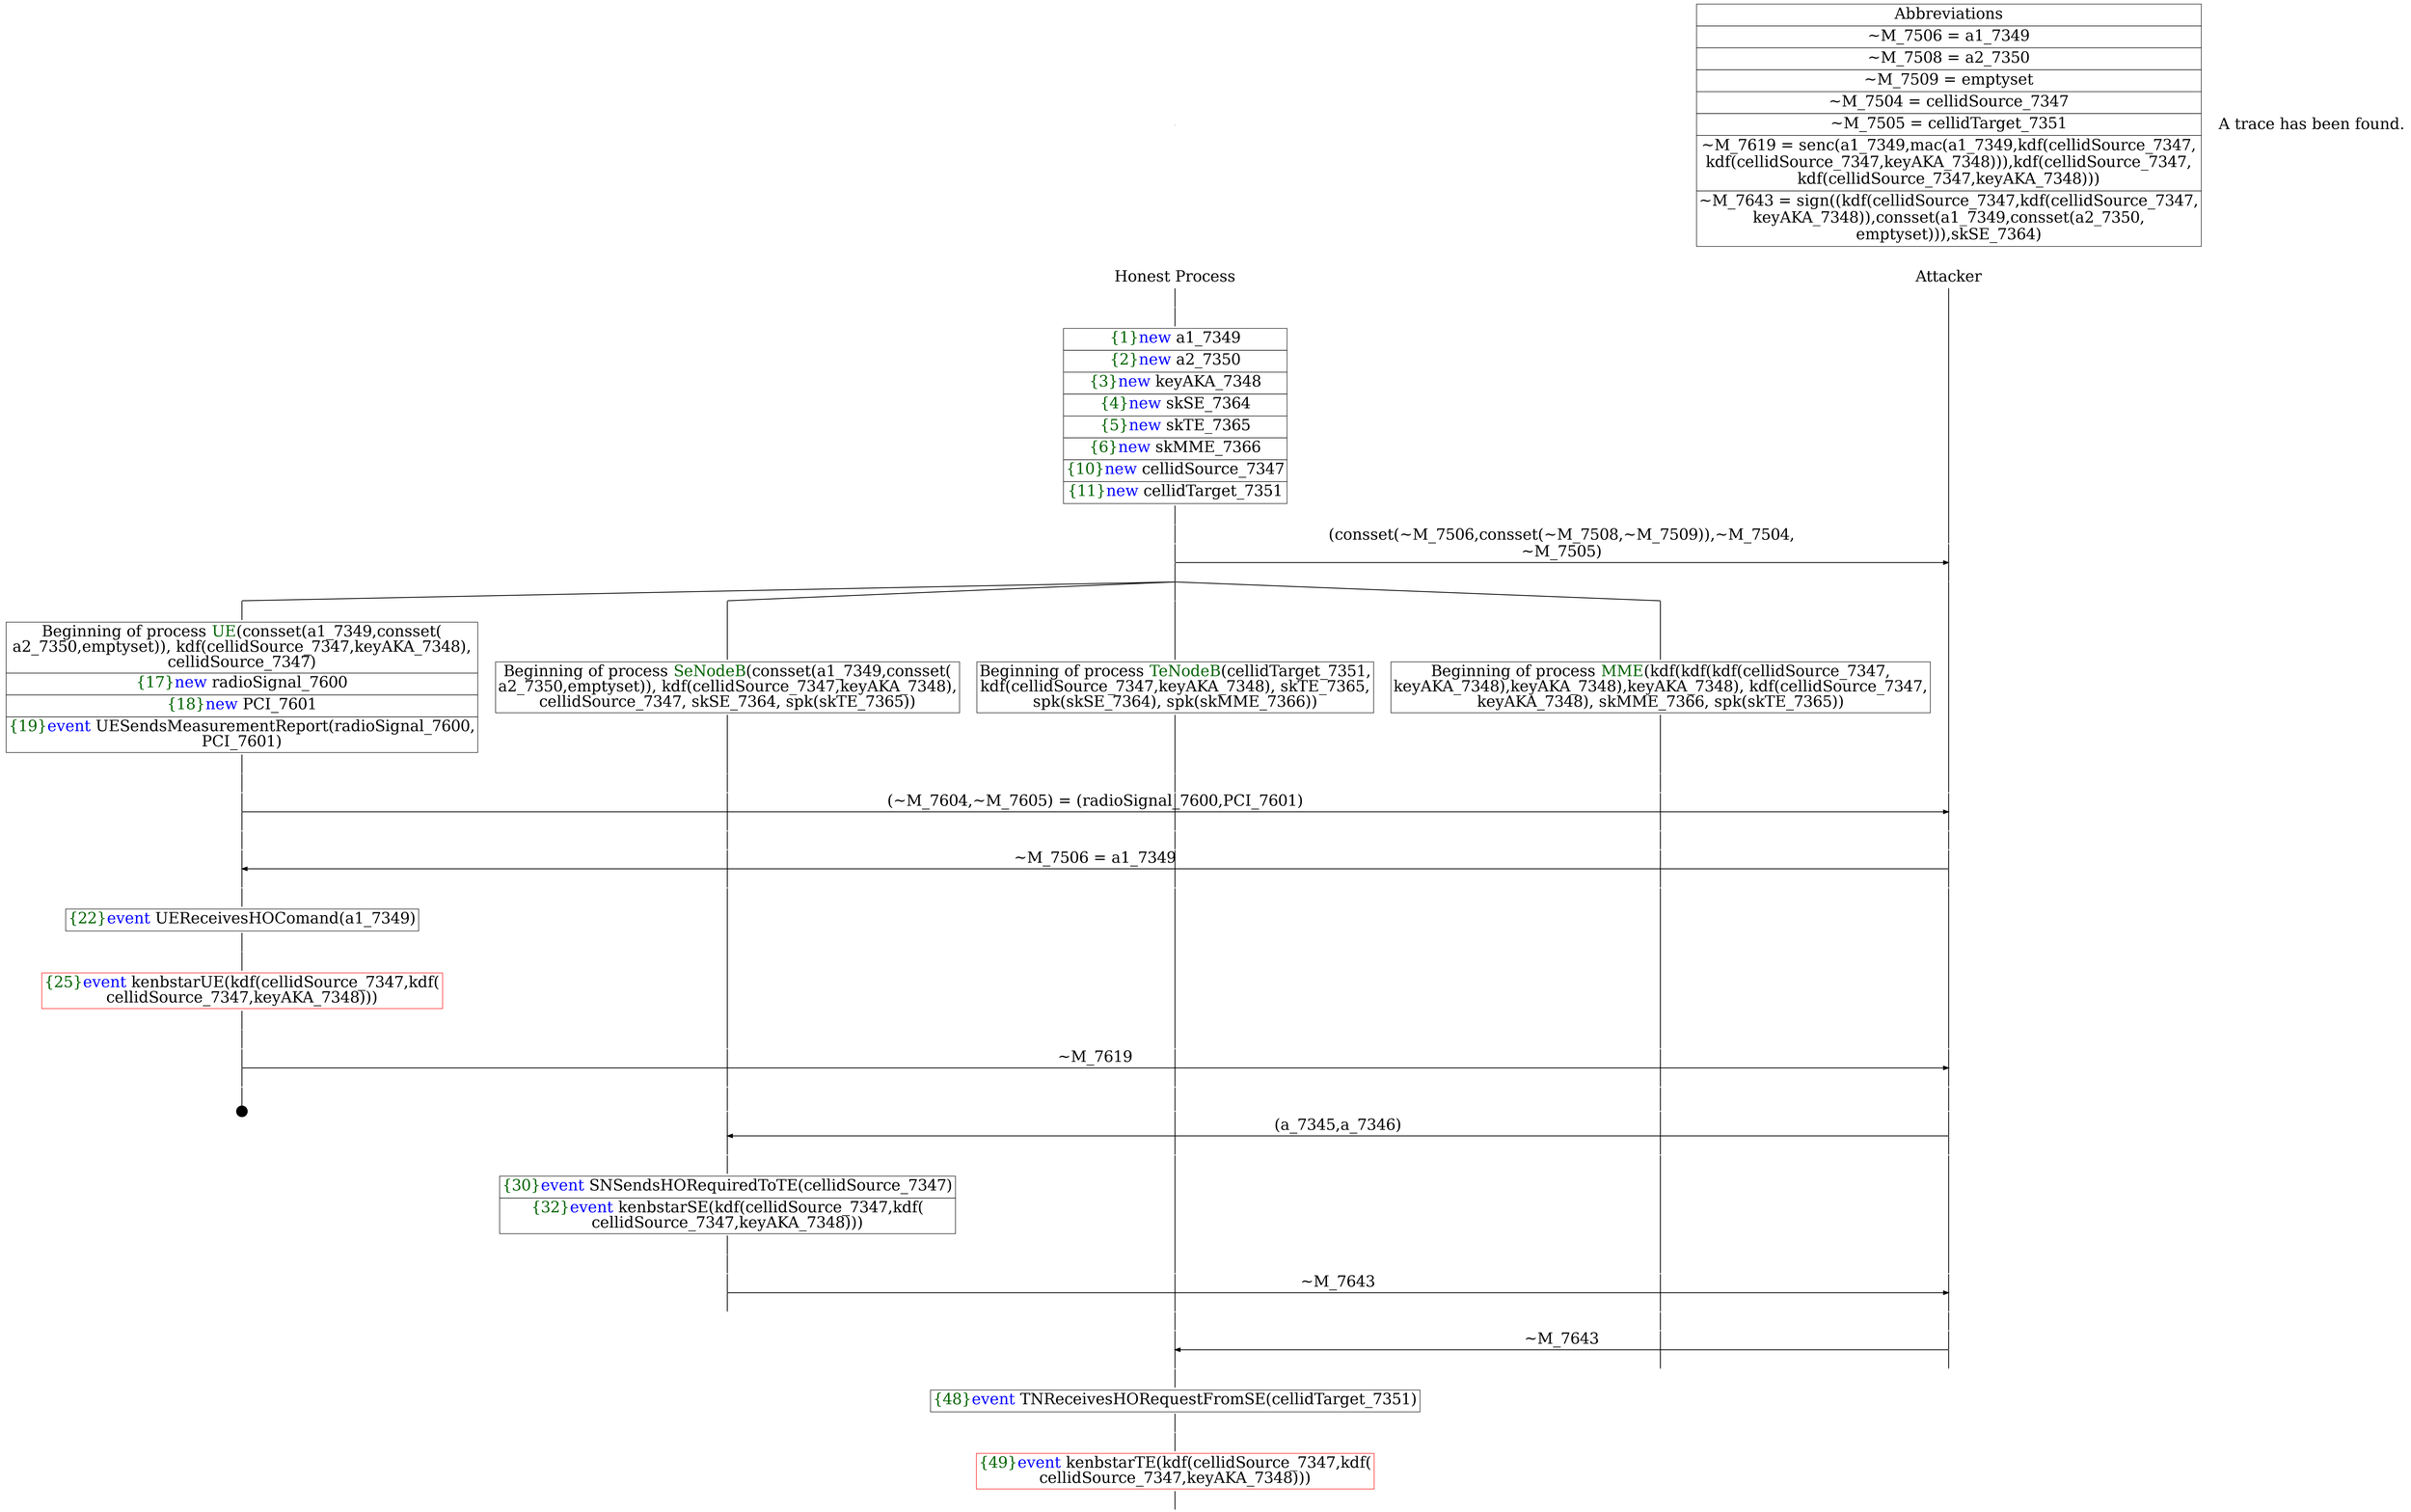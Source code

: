 digraph {
graph [ordering = out]
edge [arrowhead = none, penwidth = 1.6, fontsize = 30]
node [shape = point, width = 0, height = 0, fontsize = 30]
Trace<br/>
[label = <A trace has been found.<br/>
>, shape = plaintext]
P0__0 [label = "Honest Process", shape = plaintext]
P__0 [label = "Attacker", shape = plaintext]
Trace -> P0__0 [label = "", style = invisible, weight = 100]{rank = same; P0__0 P__0}
P0__0 -> P0__1 [label = <>, weight = 100]
P0__1 -> P0__2 [label = <>, weight = 100]
P0__2 [shape = plaintext, label = <<TABLE BORDER="0" CELLBORDER="1" CELLSPACING="0" CELLPADDING="4"> <TR><TD><FONT COLOR="darkgreen">{1}</FONT><FONT COLOR="blue">new </FONT>a1_7349</TD></TR><TR><TD><FONT COLOR="darkgreen">{2}</FONT><FONT COLOR="blue">new </FONT>a2_7350</TD></TR><TR><TD><FONT COLOR="darkgreen">{3}</FONT><FONT COLOR="blue">new </FONT>keyAKA_7348</TD></TR><TR><TD><FONT COLOR="darkgreen">{4}</FONT><FONT COLOR="blue">new </FONT>skSE_7364</TD></TR><TR><TD><FONT COLOR="darkgreen">{5}</FONT><FONT COLOR="blue">new </FONT>skTE_7365</TD></TR><TR><TD><FONT COLOR="darkgreen">{6}</FONT><FONT COLOR="blue">new </FONT>skMME_7366</TD></TR><TR><TD><FONT COLOR="darkgreen">{10}</FONT><FONT COLOR="blue">new </FONT>cellidSource_7347</TD></TR><TR><TD><FONT COLOR="darkgreen">{11}</FONT><FONT COLOR="blue">new </FONT>cellidTarget_7351</TD></TR></TABLE>>]
P0__2 -> P0__3 [label = <>, weight = 100]
P0__3 -> P0__4 [label = <>, weight = 100]
P__0 -> P__1 [label = <>, weight = 100]
{rank = same; P__1 P0__4}
P0__4 -> P0__5 [label = <>, weight = 100]
P__1 -> P__2 [label = <>, weight = 100]
{rank = same; P__2 P0__5}
P0__5 -> P__2 [label = <(consset(~M_7506,consset(~M_7508,~M_7509)),~M_7504,<br/>
~M_7505)>, arrowhead = normal]
P0__5 -> P0__6 [label = <>, weight = 100]
P__2 -> P__3 [label = <>, weight = 100]
{rank = same; P__3 P0__6}
/*RPar */
P0__6 -> P0_3__6 [label = <>]
P0__6 -> P0_2__6 [label = <>]
P0__6 -> P0_1__6 [label = <>]
P0__6 -> P0_0__6 [label = <>]
P0__6 [label = "", fixedsize = false, width = 0, height = 0, shape = none]
{rank = same; P0_0__6 P0_1__6 P0_2__6 P0_3__6}
P0_0__6 -> P0_0__7 [label = <>, weight = 100]
P0_0__7 [shape = plaintext, label = <<TABLE BORDER="0" CELLBORDER="1" CELLSPACING="0" CELLPADDING="4"> <TR><TD>Beginning of process <FONT COLOR="darkgreen">MME</FONT>(kdf(kdf(kdf(cellidSource_7347,<br/>
keyAKA_7348),keyAKA_7348),keyAKA_7348), kdf(cellidSource_7347,<br/>
keyAKA_7348), skMME_7366, spk(skTE_7365))</TD></TR></TABLE>>]
P0_0__7 -> P0_0__8 [label = <>, weight = 100]
P0_1__6 -> P0_1__7 [label = <>, weight = 100]
P0_1__7 [shape = plaintext, label = <<TABLE BORDER="0" CELLBORDER="1" CELLSPACING="0" CELLPADDING="4"> <TR><TD>Beginning of process <FONT COLOR="darkgreen">TeNodeB</FONT>(cellidTarget_7351,<br/>
kdf(cellidSource_7347,keyAKA_7348), skTE_7365,<br/>
spk(skSE_7364), spk(skMME_7366))</TD></TR></TABLE>>]
P0_1__7 -> P0_1__8 [label = <>, weight = 100]
P0_2__6 -> P0_2__7 [label = <>, weight = 100]
P0_2__7 [shape = plaintext, label = <<TABLE BORDER="0" CELLBORDER="1" CELLSPACING="0" CELLPADDING="4"> <TR><TD>Beginning of process <FONT COLOR="darkgreen">SeNodeB</FONT>(consset(a1_7349,consset(<br/>
a2_7350,emptyset)), kdf(cellidSource_7347,keyAKA_7348),<br/>
cellidSource_7347, skSE_7364, spk(skTE_7365))</TD></TR></TABLE>>]
P0_2__7 -> P0_2__8 [label = <>, weight = 100]
P0_3__6 -> P0_3__7 [label = <>, weight = 100]
P0_3__7 [shape = plaintext, label = <<TABLE BORDER="0" CELLBORDER="1" CELLSPACING="0" CELLPADDING="4"> <TR><TD>Beginning of process <FONT COLOR="darkgreen">UE</FONT>(consset(a1_7349,consset(<br/>
a2_7350,emptyset)), kdf(cellidSource_7347,keyAKA_7348),<br/>
cellidSource_7347)</TD></TR><TR><TD><FONT COLOR="darkgreen">{17}</FONT><FONT COLOR="blue">new </FONT>radioSignal_7600</TD></TR><TR><TD><FONT COLOR="darkgreen">{18}</FONT><FONT COLOR="blue">new </FONT>PCI_7601</TD></TR><TR><TD><FONT COLOR="darkgreen">{19}</FONT><FONT COLOR="blue">event</FONT> UESendsMeasurementReport(radioSignal_7600,<br/>
PCI_7601)</TD></TR></TABLE>>]
P0_3__7 -> P0_3__8 [label = <>, weight = 100]
P0_3__8 -> P0_3__9 [label = <>, weight = 100]
P0_2__8 -> P0_2__9 [label = <>, weight = 100]
P0_1__8 -> P0_1__9 [label = <>, weight = 100]
P0_0__8 -> P0_0__9 [label = <>, weight = 100]
P__3 -> P__4 [label = <>, weight = 100]
{rank = same; P__4 P0_0__9 P0_1__9 P0_2__9 P0_3__9}
P0_3__9 -> P0_3__10 [label = <>, weight = 100]
P__4 -> P__5 [label = <>, weight = 100]
{rank = same; P__5 P0_3__10}
P0_3__10 -> P__5 [label = <(~M_7604,~M_7605) = (radioSignal_7600,PCI_7601)>, arrowhead = normal]
P0_3__10 -> P0_3__11 [label = <>, weight = 100]
P0_2__9 -> P0_2__10 [label = <>, weight = 100]
P0_1__9 -> P0_1__10 [label = <>, weight = 100]
P0_0__9 -> P0_0__10 [label = <>, weight = 100]
P__5 -> P__6 [label = <>, weight = 100]
{rank = same; P__6 P0_0__10 P0_1__10 P0_2__10 P0_3__11}
P0_3__11 -> P0_3__12 [label = <>, weight = 100]
P0_2__10 -> P0_2__11 [label = <>, weight = 100]
P0_1__10 -> P0_1__11 [label = <>, weight = 100]
P0_0__10 -> P0_0__11 [label = <>, weight = 100]
P__6 -> P__7 [label = <>, weight = 100]
{rank = same; P__7 P0_0__11 P0_1__11 P0_2__11 P0_3__12}
P0_3__12 -> P0_3__13 [label = <>, weight = 100]
P__7 -> P__8 [label = <>, weight = 100]
{rank = same; P__8 P0_3__13}
P0_3__13 -> P__8 [label = <~M_7506 = a1_7349>, dir = back, arrowhead = normal]
P0_3__13 -> P0_3__14 [label = <>, weight = 100]
P0_2__11 -> P0_2__12 [label = <>, weight = 100]
P0_1__11 -> P0_1__12 [label = <>, weight = 100]
P0_0__11 -> P0_0__12 [label = <>, weight = 100]
P__8 -> P__9 [label = <>, weight = 100]
{rank = same; P__9 P0_0__12 P0_1__12 P0_2__12 P0_3__14}
P0_3__14 -> P0_3__15 [label = <>, weight = 100]
P0_3__15 [shape = plaintext, label = <<TABLE BORDER="0" CELLBORDER="1" CELLSPACING="0" CELLPADDING="4"> <TR><TD><FONT COLOR="darkgreen">{22}</FONT><FONT COLOR="blue">event</FONT> UEReceivesHOComand(a1_7349)</TD></TR></TABLE>>]
P0_3__15 -> P0_3__16 [label = <>, weight = 100]
P0_3__16 -> P0_3__17 [label = <>, weight = 100]
P0_3__17 [color = red, shape = plaintext, label = <<TABLE BORDER="0" CELLBORDER="1" CELLSPACING="0" CELLPADDING="4"> <TR><TD><FONT COLOR="darkgreen">{25}</FONT><FONT COLOR="blue">event</FONT> kenbstarUE(kdf(cellidSource_7347,kdf(<br/>
cellidSource_7347,keyAKA_7348)))</TD></TR></TABLE>>]
P0_3__17 -> P0_3__18 [label = <>, weight = 100]
P0_3__18 -> P0_3__19 [label = <>, weight = 100]
P0_2__12 -> P0_2__13 [label = <>, weight = 100]
P0_1__12 -> P0_1__13 [label = <>, weight = 100]
P0_0__12 -> P0_0__13 [label = <>, weight = 100]
P__9 -> P__10 [label = <>, weight = 100]
{rank = same; P__10 P0_0__13 P0_1__13 P0_2__13 P0_3__19}
P0_3__19 -> P0_3__20 [label = <>, weight = 100]
P__10 -> P__11 [label = <>, weight = 100]
{rank = same; P__11 P0_3__20}
P0_3__20 -> P__11 [label = <~M_7619>, arrowhead = normal]
P0_3__20 -> P0_3__21 [label = <>, weight = 100]
P0_2__13 -> P0_2__14 [label = <>, weight = 100]
P0_1__13 -> P0_1__14 [label = <>, weight = 100]
P0_0__13 -> P0_0__14 [label = <>, weight = 100]
P__11 -> P__12 [label = <>, weight = 100]
{rank = same; P__12 P0_0__14 P0_1__14 P0_2__14 P0_3__21}
P0_3__22 [label = "", width = 0.3, height = 0.3]
P0_3__21 -> P0_3__22 [label = <>, weight = 100]
P0_2__14 -> P0_2__15 [label = <>, weight = 100]
P0_1__14 -> P0_1__15 [label = <>, weight = 100]
P0_0__14 -> P0_0__15 [label = <>, weight = 100]
P__12 -> P__13 [label = <>, weight = 100]
{rank = same; P__13 P0_0__15 P0_1__15 P0_2__15}
P0_2__15 -> P0_2__16 [label = <>, weight = 100]
P__13 -> P__14 [label = <>, weight = 100]
{rank = same; P__14 P0_2__16}
P0_2__16 -> P__14 [label = <(a_7345,a_7346)>, dir = back, arrowhead = normal]
P0_2__16 -> P0_2__17 [label = <>, weight = 100]
P0_1__15 -> P0_1__16 [label = <>, weight = 100]
P0_0__15 -> P0_0__16 [label = <>, weight = 100]
P__14 -> P__15 [label = <>, weight = 100]
{rank = same; P__15 P0_0__16 P0_1__16 P0_2__17}
P0_2__17 -> P0_2__18 [label = <>, weight = 100]
P0_2__18 [shape = plaintext, label = <<TABLE BORDER="0" CELLBORDER="1" CELLSPACING="0" CELLPADDING="4"> <TR><TD><FONT COLOR="darkgreen">{30}</FONT><FONT COLOR="blue">event</FONT> SNSendsHORequiredToTE(cellidSource_7347)<br/>
</TD></TR><TR><TD><FONT COLOR="darkgreen">{32}</FONT><FONT COLOR="blue">event</FONT> kenbstarSE(kdf(cellidSource_7347,kdf(<br/>
cellidSource_7347,keyAKA_7348)))</TD></TR></TABLE>>]
P0_2__18 -> P0_2__19 [label = <>, weight = 100]
P0_2__19 -> P0_2__20 [label = <>, weight = 100]
P0_1__16 -> P0_1__17 [label = <>, weight = 100]
P0_0__16 -> P0_0__17 [label = <>, weight = 100]
P__15 -> P__16 [label = <>, weight = 100]
{rank = same; P__16 P0_0__17 P0_1__17 P0_2__20}
P0_2__20 -> P0_2__21 [label = <>, weight = 100]
P__16 -> P__17 [label = <>, weight = 100]
{rank = same; P__17 P0_2__21}
P0_2__21 -> P__17 [label = <~M_7643>, arrowhead = normal]
P0_2__21 -> P0_2__22 [label = <>, weight = 100]
P0_1__17 -> P0_1__18 [label = <>, weight = 100]
P0_0__17 -> P0_0__18 [label = <>, weight = 100]
P__17 -> P__18 [label = <>, weight = 100]
{rank = same; P__18 P0_0__18 P0_1__18 P0_2__22}
P0_1__18 -> P0_1__19 [label = <>, weight = 100]
P0_0__18 -> P0_0__19 [label = <>, weight = 100]
P__18 -> P__19 [label = <>, weight = 100]
{rank = same; P__19 P0_0__19 P0_1__19}
P0_1__19 -> P0_1__20 [label = <>, weight = 100]
P__19 -> P__20 [label = <>, weight = 100]
{rank = same; P__20 P0_1__20}
P0_1__20 -> P__20 [label = <~M_7643>, dir = back, arrowhead = normal]
P0_1__20 -> P0_1__21 [label = <>, weight = 100]
P0_0__19 -> P0_0__20 [label = <>, weight = 100]
P__20 -> P__21 [label = <>, weight = 100]
{rank = same; P__21 P0_0__20 P0_1__21}
P0_1__21 -> P0_1__22 [label = <>, weight = 100]
P0_1__22 [shape = plaintext, label = <<TABLE BORDER="0" CELLBORDER="1" CELLSPACING="0" CELLPADDING="4"> <TR><TD><FONT COLOR="darkgreen">{48}</FONT><FONT COLOR="blue">event</FONT> TNReceivesHORequestFromSE(cellidTarget_7351)<br/>
</TD></TR></TABLE>>]
P0_1__22 -> P0_1__23 [label = <>, weight = 100]
P0_1__23 -> P0_1__24 [label = <>, weight = 100]
P0_1__24 [color = red, shape = plaintext, label = <<TABLE BORDER="0" CELLBORDER="1" CELLSPACING="0" CELLPADDING="4"> <TR><TD><FONT COLOR="darkgreen">{49}</FONT><FONT COLOR="blue">event</FONT> kenbstarTE(kdf(cellidSource_7347,kdf(<br/>
cellidSource_7347,keyAKA_7348)))</TD></TR></TABLE>>]
P0_1__24 -> P0_1__25 [label = <>, weight = 100]
Abbrev [shape = plaintext, label = <<TABLE BORDER="0" CELLBORDER="1" CELLSPACING="0" CELLPADDING="4"><TR> <TD> Abbreviations </TD></TR><TR><TD>~M_7506 = a1_7349</TD></TR><TR><TD>~M_7508 = a2_7350</TD></TR><TR><TD>~M_7509 = emptyset</TD></TR><TR><TD>~M_7504 = cellidSource_7347</TD></TR><TR><TD>~M_7505 = cellidTarget_7351</TD></TR><TR><TD>~M_7619 = senc(a1_7349,mac(a1_7349,kdf(cellidSource_7347,<br/>
kdf(cellidSource_7347,keyAKA_7348))),kdf(cellidSource_7347,<br/>
kdf(cellidSource_7347,keyAKA_7348)))</TD></TR><TR><TD>~M_7643 = sign((kdf(cellidSource_7347,kdf(cellidSource_7347,<br/>
keyAKA_7348)),consset(a1_7349,consset(a2_7350,<br/>
emptyset))),skSE_7364)</TD></TR></TABLE>>]Abbrev -> P__0 [style = invisible, weight =100]}